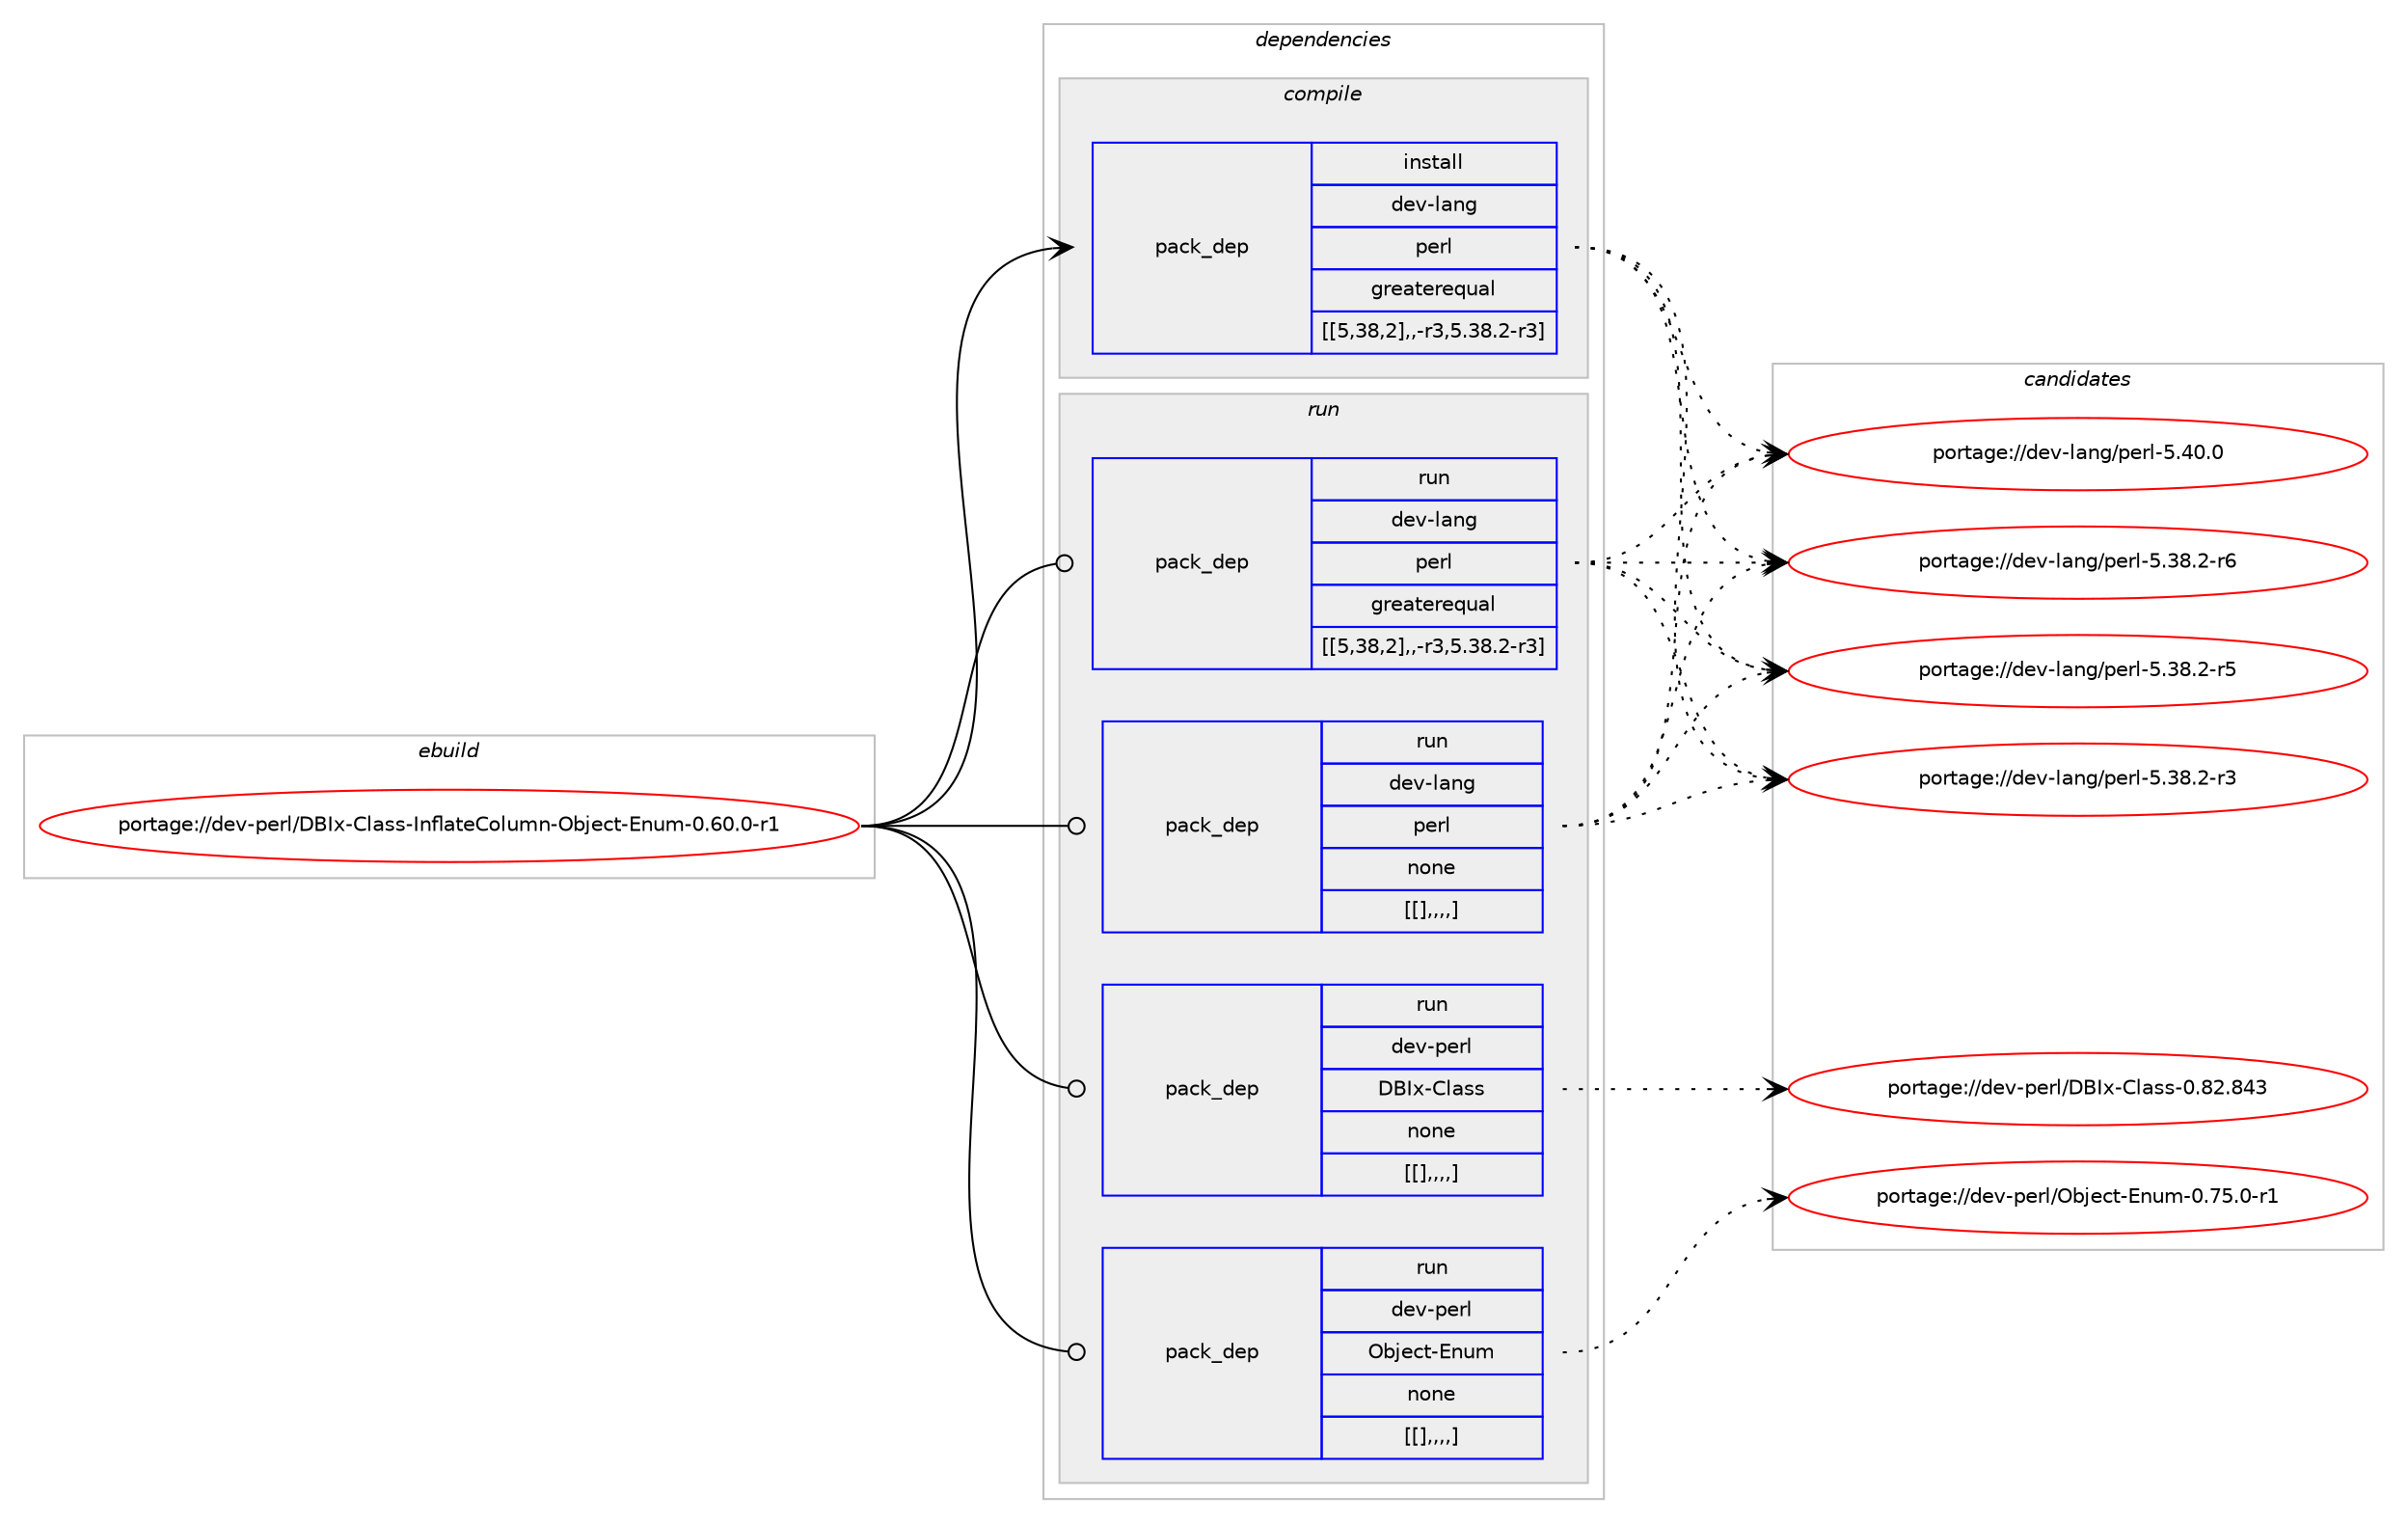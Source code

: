 digraph prolog {

# *************
# Graph options
# *************

newrank=true;
concentrate=true;
compound=true;
graph [rankdir=LR,fontname=Helvetica,fontsize=10,ranksep=1.5];#, ranksep=2.5, nodesep=0.2];
edge  [arrowhead=vee];
node  [fontname=Helvetica,fontsize=10];

# **********
# The ebuild
# **********

subgraph cluster_leftcol {
color=gray;
label=<<i>ebuild</i>>;
id [label="portage://dev-perl/DBIx-Class-InflateColumn-Object-Enum-0.60.0-r1", color=red, width=4, href="../dev-perl/DBIx-Class-InflateColumn-Object-Enum-0.60.0-r1.svg"];
}

# ****************
# The dependencies
# ****************

subgraph cluster_midcol {
color=gray;
label=<<i>dependencies</i>>;
subgraph cluster_compile {
fillcolor="#eeeeee";
style=filled;
label=<<i>compile</i>>;
subgraph pack97416 {
dependency128949 [label=<<TABLE BORDER="0" CELLBORDER="1" CELLSPACING="0" CELLPADDING="4" WIDTH="220"><TR><TD ROWSPAN="6" CELLPADDING="30">pack_dep</TD></TR><TR><TD WIDTH="110">install</TD></TR><TR><TD>dev-lang</TD></TR><TR><TD>perl</TD></TR><TR><TD>greaterequal</TD></TR><TR><TD>[[5,38,2],,-r3,5.38.2-r3]</TD></TR></TABLE>>, shape=none, color=blue];
}
id:e -> dependency128949:w [weight=20,style="solid",arrowhead="vee"];
}
subgraph cluster_compileandrun {
fillcolor="#eeeeee";
style=filled;
label=<<i>compile and run</i>>;
}
subgraph cluster_run {
fillcolor="#eeeeee";
style=filled;
label=<<i>run</i>>;
subgraph pack97417 {
dependency128950 [label=<<TABLE BORDER="0" CELLBORDER="1" CELLSPACING="0" CELLPADDING="4" WIDTH="220"><TR><TD ROWSPAN="6" CELLPADDING="30">pack_dep</TD></TR><TR><TD WIDTH="110">run</TD></TR><TR><TD>dev-lang</TD></TR><TR><TD>perl</TD></TR><TR><TD>greaterequal</TD></TR><TR><TD>[[5,38,2],,-r3,5.38.2-r3]</TD></TR></TABLE>>, shape=none, color=blue];
}
id:e -> dependency128950:w [weight=20,style="solid",arrowhead="odot"];
subgraph pack97418 {
dependency128951 [label=<<TABLE BORDER="0" CELLBORDER="1" CELLSPACING="0" CELLPADDING="4" WIDTH="220"><TR><TD ROWSPAN="6" CELLPADDING="30">pack_dep</TD></TR><TR><TD WIDTH="110">run</TD></TR><TR><TD>dev-lang</TD></TR><TR><TD>perl</TD></TR><TR><TD>none</TD></TR><TR><TD>[[],,,,]</TD></TR></TABLE>>, shape=none, color=blue];
}
id:e -> dependency128951:w [weight=20,style="solid",arrowhead="odot"];
subgraph pack97419 {
dependency128952 [label=<<TABLE BORDER="0" CELLBORDER="1" CELLSPACING="0" CELLPADDING="4" WIDTH="220"><TR><TD ROWSPAN="6" CELLPADDING="30">pack_dep</TD></TR><TR><TD WIDTH="110">run</TD></TR><TR><TD>dev-perl</TD></TR><TR><TD>DBIx-Class</TD></TR><TR><TD>none</TD></TR><TR><TD>[[],,,,]</TD></TR></TABLE>>, shape=none, color=blue];
}
id:e -> dependency128952:w [weight=20,style="solid",arrowhead="odot"];
subgraph pack97420 {
dependency128953 [label=<<TABLE BORDER="0" CELLBORDER="1" CELLSPACING="0" CELLPADDING="4" WIDTH="220"><TR><TD ROWSPAN="6" CELLPADDING="30">pack_dep</TD></TR><TR><TD WIDTH="110">run</TD></TR><TR><TD>dev-perl</TD></TR><TR><TD>Object-Enum</TD></TR><TR><TD>none</TD></TR><TR><TD>[[],,,,]</TD></TR></TABLE>>, shape=none, color=blue];
}
id:e -> dependency128953:w [weight=20,style="solid",arrowhead="odot"];
}
}

# **************
# The candidates
# **************

subgraph cluster_choices {
rank=same;
color=gray;
label=<<i>candidates</i>>;

subgraph choice97416 {
color=black;
nodesep=1;
choice10010111845108971101034711210111410845534652484648 [label="portage://dev-lang/perl-5.40.0", color=red, width=4,href="../dev-lang/perl-5.40.0.svg"];
choice100101118451089711010347112101114108455346515646504511454 [label="portage://dev-lang/perl-5.38.2-r6", color=red, width=4,href="../dev-lang/perl-5.38.2-r6.svg"];
choice100101118451089711010347112101114108455346515646504511453 [label="portage://dev-lang/perl-5.38.2-r5", color=red, width=4,href="../dev-lang/perl-5.38.2-r5.svg"];
choice100101118451089711010347112101114108455346515646504511451 [label="portage://dev-lang/perl-5.38.2-r3", color=red, width=4,href="../dev-lang/perl-5.38.2-r3.svg"];
dependency128949:e -> choice10010111845108971101034711210111410845534652484648:w [style=dotted,weight="100"];
dependency128949:e -> choice100101118451089711010347112101114108455346515646504511454:w [style=dotted,weight="100"];
dependency128949:e -> choice100101118451089711010347112101114108455346515646504511453:w [style=dotted,weight="100"];
dependency128949:e -> choice100101118451089711010347112101114108455346515646504511451:w [style=dotted,weight="100"];
}
subgraph choice97417 {
color=black;
nodesep=1;
choice10010111845108971101034711210111410845534652484648 [label="portage://dev-lang/perl-5.40.0", color=red, width=4,href="../dev-lang/perl-5.40.0.svg"];
choice100101118451089711010347112101114108455346515646504511454 [label="portage://dev-lang/perl-5.38.2-r6", color=red, width=4,href="../dev-lang/perl-5.38.2-r6.svg"];
choice100101118451089711010347112101114108455346515646504511453 [label="portage://dev-lang/perl-5.38.2-r5", color=red, width=4,href="../dev-lang/perl-5.38.2-r5.svg"];
choice100101118451089711010347112101114108455346515646504511451 [label="portage://dev-lang/perl-5.38.2-r3", color=red, width=4,href="../dev-lang/perl-5.38.2-r3.svg"];
dependency128950:e -> choice10010111845108971101034711210111410845534652484648:w [style=dotted,weight="100"];
dependency128950:e -> choice100101118451089711010347112101114108455346515646504511454:w [style=dotted,weight="100"];
dependency128950:e -> choice100101118451089711010347112101114108455346515646504511453:w [style=dotted,weight="100"];
dependency128950:e -> choice100101118451089711010347112101114108455346515646504511451:w [style=dotted,weight="100"];
}
subgraph choice97418 {
color=black;
nodesep=1;
choice10010111845108971101034711210111410845534652484648 [label="portage://dev-lang/perl-5.40.0", color=red, width=4,href="../dev-lang/perl-5.40.0.svg"];
choice100101118451089711010347112101114108455346515646504511454 [label="portage://dev-lang/perl-5.38.2-r6", color=red, width=4,href="../dev-lang/perl-5.38.2-r6.svg"];
choice100101118451089711010347112101114108455346515646504511453 [label="portage://dev-lang/perl-5.38.2-r5", color=red, width=4,href="../dev-lang/perl-5.38.2-r5.svg"];
choice100101118451089711010347112101114108455346515646504511451 [label="portage://dev-lang/perl-5.38.2-r3", color=red, width=4,href="../dev-lang/perl-5.38.2-r3.svg"];
dependency128951:e -> choice10010111845108971101034711210111410845534652484648:w [style=dotted,weight="100"];
dependency128951:e -> choice100101118451089711010347112101114108455346515646504511454:w [style=dotted,weight="100"];
dependency128951:e -> choice100101118451089711010347112101114108455346515646504511453:w [style=dotted,weight="100"];
dependency128951:e -> choice100101118451089711010347112101114108455346515646504511451:w [style=dotted,weight="100"];
}
subgraph choice97419 {
color=black;
nodesep=1;
choice1001011184511210111410847686673120456710897115115454846565046565251 [label="portage://dev-perl/DBIx-Class-0.82.843", color=red, width=4,href="../dev-perl/DBIx-Class-0.82.843.svg"];
dependency128952:e -> choice1001011184511210111410847686673120456710897115115454846565046565251:w [style=dotted,weight="100"];
}
subgraph choice97420 {
color=black;
nodesep=1;
choice10010111845112101114108477998106101991164569110117109454846555346484511449 [label="portage://dev-perl/Object-Enum-0.75.0-r1", color=red, width=4,href="../dev-perl/Object-Enum-0.75.0-r1.svg"];
dependency128953:e -> choice10010111845112101114108477998106101991164569110117109454846555346484511449:w [style=dotted,weight="100"];
}
}

}
